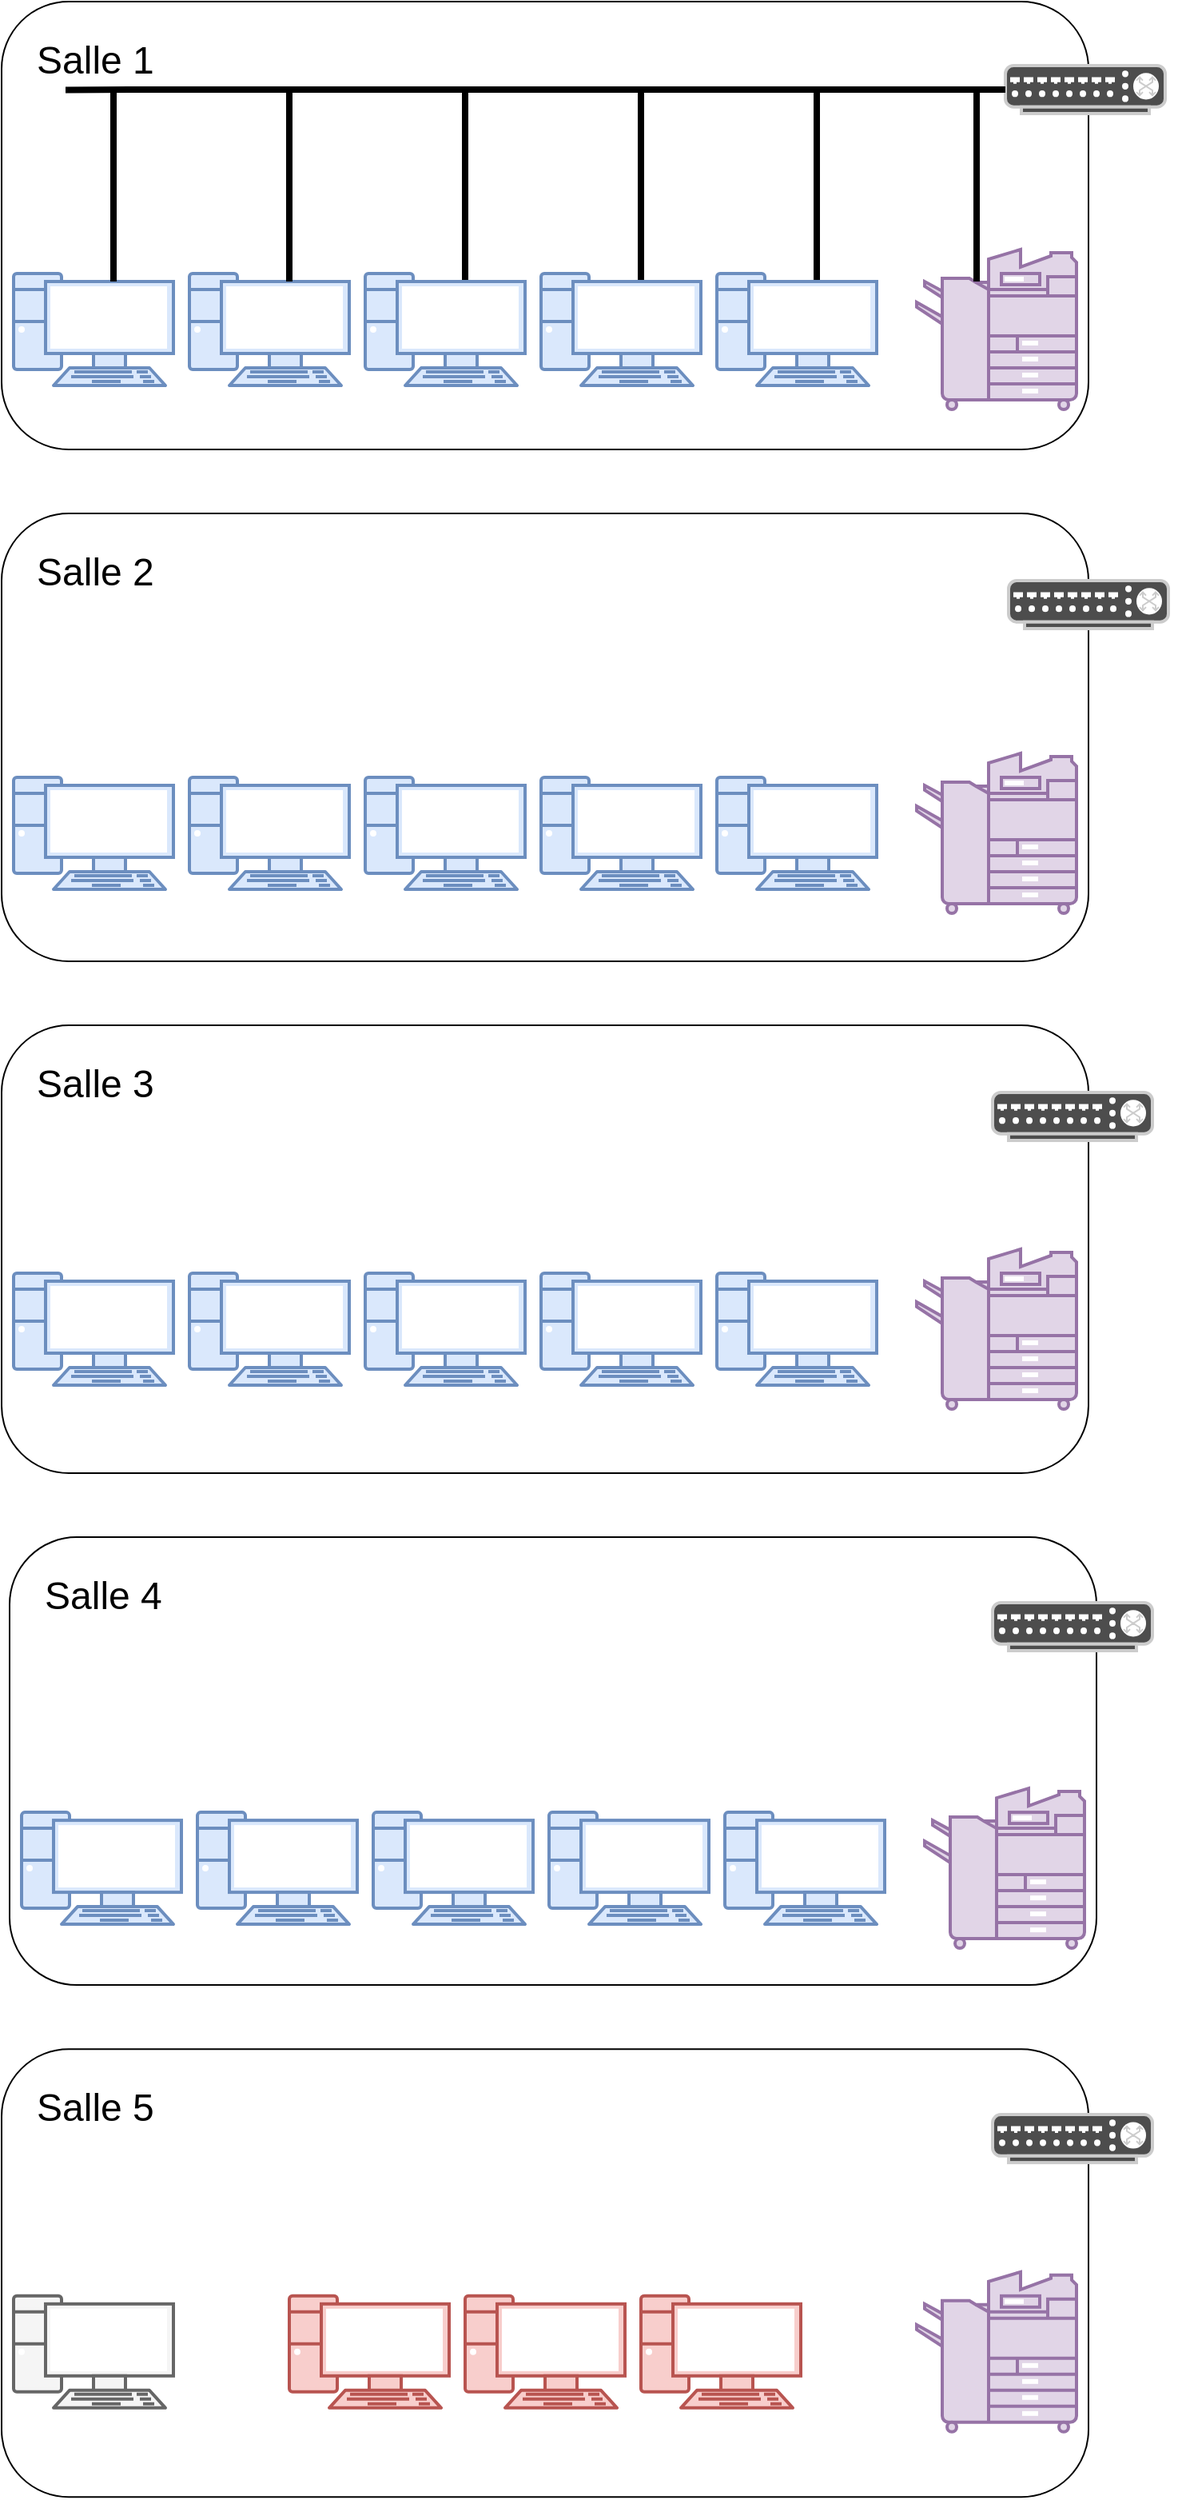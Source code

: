 <mxfile version="10.6.0" type="device"><diagram name="Page-1" id="bfe91b75-5d2c-26a0-9c1d-138518896778"><mxGraphModel dx="1162" dy="647" grid="1" gridSize="10" guides="1" tooltips="1" connect="1" arrows="1" fold="1" page="1" pageScale="1" pageWidth="1100" pageHeight="850" background="#ffffff" math="0" shadow="0"><root><mxCell id="0"/><mxCell id="1" parent="0"/><mxCell id="BqpebOsFAvOCsvci4aUj-17" value="" style="group;movable=0;resizable=0;rotatable=0;deletable=0;editable=0;connectable=0;" parent="1" vertex="1" connectable="0"><mxGeometry x="40" y="360" width="730" height="280" as="geometry"/></mxCell><mxCell id="BqpebOsFAvOCsvci4aUj-18" value="" style="rounded=1;whiteSpace=wrap;html=1;movable=0;resizable=0;rotatable=0;deletable=0;editable=0;connectable=0;" parent="BqpebOsFAvOCsvci4aUj-17" vertex="1"><mxGeometry width="680" height="280" as="geometry"/></mxCell><mxCell id="BqpebOsFAvOCsvci4aUj-19" value="&lt;div&gt;Salle 2&lt;br&gt;&lt;/div&gt;" style="text;html=1;resizable=0;points=[];autosize=1;align=left;verticalAlign=top;spacingTop=-4;fontSize=24;movable=0;rotatable=0;deletable=0;editable=0;connectable=0;" parent="BqpebOsFAvOCsvci4aUj-17" vertex="1"><mxGeometry x="20" y="20" width="90" height="30" as="geometry"/></mxCell><mxCell id="BqpebOsFAvOCsvci4aUj-45" value="" style="verticalAlign=top;verticalLabelPosition=bottom;labelPosition=center;align=center;html=1;outlineConnect=0;fillColor=#dae8fc;strokeColor=#6c8ebf;gradientDirection=north;strokeWidth=2;shape=mxgraph.networks.pc;movable=0;resizable=0;rotatable=0;deletable=0;editable=0;connectable=0;" parent="BqpebOsFAvOCsvci4aUj-17" vertex="1"><mxGeometry x="7.5" y="165" width="100" height="70" as="geometry"/></mxCell><mxCell id="BqpebOsFAvOCsvci4aUj-46" value="" style="verticalAlign=top;verticalLabelPosition=bottom;labelPosition=center;align=center;html=1;outlineConnect=0;fillColor=#dae8fc;strokeColor=#6c8ebf;gradientDirection=north;strokeWidth=2;shape=mxgraph.networks.pc;movable=0;resizable=0;rotatable=0;deletable=0;editable=0;connectable=0;" parent="BqpebOsFAvOCsvci4aUj-17" vertex="1"><mxGeometry x="117.5" y="165" width="100" height="70" as="geometry"/></mxCell><mxCell id="BqpebOsFAvOCsvci4aUj-47" value="" style="verticalAlign=top;verticalLabelPosition=bottom;labelPosition=center;align=center;html=1;outlineConnect=0;fillColor=#dae8fc;strokeColor=#6c8ebf;gradientDirection=north;strokeWidth=2;shape=mxgraph.networks.pc;movable=0;resizable=0;rotatable=0;deletable=0;editable=0;connectable=0;" parent="BqpebOsFAvOCsvci4aUj-17" vertex="1"><mxGeometry x="227.5" y="165" width="100" height="70" as="geometry"/></mxCell><mxCell id="BqpebOsFAvOCsvci4aUj-48" value="" style="verticalAlign=top;verticalLabelPosition=bottom;labelPosition=center;align=center;html=1;outlineConnect=0;fillColor=#dae8fc;strokeColor=#6c8ebf;gradientDirection=north;strokeWidth=2;shape=mxgraph.networks.pc;movable=0;resizable=0;rotatable=0;deletable=0;editable=0;connectable=0;" parent="BqpebOsFAvOCsvci4aUj-17" vertex="1"><mxGeometry x="337.5" y="165" width="100" height="70" as="geometry"/></mxCell><mxCell id="BqpebOsFAvOCsvci4aUj-49" value="" style="verticalAlign=top;verticalLabelPosition=bottom;labelPosition=center;align=center;html=1;outlineConnect=0;fillColor=#e1d5e7;strokeColor=#9673a6;gradientDirection=north;strokeWidth=2;shape=mxgraph.networks.copier;movable=0;resizable=0;rotatable=0;deletable=0;editable=0;connectable=0;" parent="BqpebOsFAvOCsvci4aUj-17" vertex="1"><mxGeometry x="572.5" y="150" width="100" height="100" as="geometry"/></mxCell><mxCell id="BqpebOsFAvOCsvci4aUj-50" value="" style="verticalAlign=top;verticalLabelPosition=bottom;labelPosition=center;align=center;html=1;outlineConnect=0;fillColor=#dae8fc;strokeColor=#6c8ebf;gradientDirection=north;strokeWidth=2;shape=mxgraph.networks.pc;movable=0;resizable=0;rotatable=0;deletable=0;editable=0;connectable=0;" parent="BqpebOsFAvOCsvci4aUj-17" vertex="1"><mxGeometry x="447.5" y="165" width="100" height="70" as="geometry"/></mxCell><mxCell id="LYfW7fOcNbmdemHLGOtp-17" value="" style="verticalAlign=top;verticalLabelPosition=bottom;labelPosition=center;align=center;html=1;outlineConnect=0;gradientDirection=north;strokeWidth=2;shape=mxgraph.networks.switch;fillColor=#4D4D4D;strokeColor=#CCCCCC;fontColor=#ffffff;" vertex="1" parent="BqpebOsFAvOCsvci4aUj-17"><mxGeometry x="630" y="42" width="100" height="30" as="geometry"/></mxCell><mxCell id="BqpebOsFAvOCsvci4aUj-29" value="" style="group;movable=0;resizable=0;rotatable=0;deletable=0;editable=0;connectable=0;" parent="1" vertex="1" connectable="0"><mxGeometry x="40" y="680" width="720" height="280" as="geometry"/></mxCell><mxCell id="BqpebOsFAvOCsvci4aUj-30" value="" style="rounded=1;whiteSpace=wrap;html=1;movable=0;resizable=0;rotatable=0;deletable=0;editable=0;connectable=0;" parent="BqpebOsFAvOCsvci4aUj-29" vertex="1"><mxGeometry width="680" height="280" as="geometry"/></mxCell><mxCell id="BqpebOsFAvOCsvci4aUj-31" value="&lt;div&gt;Salle 3&lt;br&gt;&lt;/div&gt;" style="text;html=1;resizable=0;points=[];autosize=1;align=left;verticalAlign=top;spacingTop=-4;fontSize=24;movable=0;rotatable=0;deletable=0;editable=0;connectable=0;" parent="BqpebOsFAvOCsvci4aUj-29" vertex="1"><mxGeometry x="20" y="20" width="90" height="30" as="geometry"/></mxCell><mxCell id="BqpebOsFAvOCsvci4aUj-51" value="" style="verticalAlign=top;verticalLabelPosition=bottom;labelPosition=center;align=center;html=1;outlineConnect=0;fillColor=#dae8fc;strokeColor=#6c8ebf;gradientDirection=north;strokeWidth=2;shape=mxgraph.networks.pc;movable=0;resizable=0;rotatable=0;deletable=0;editable=0;connectable=0;" parent="BqpebOsFAvOCsvci4aUj-29" vertex="1"><mxGeometry x="7.5" y="155" width="100" height="70" as="geometry"/></mxCell><mxCell id="BqpebOsFAvOCsvci4aUj-52" value="" style="verticalAlign=top;verticalLabelPosition=bottom;labelPosition=center;align=center;html=1;outlineConnect=0;fillColor=#dae8fc;strokeColor=#6c8ebf;gradientDirection=north;strokeWidth=2;shape=mxgraph.networks.pc;movable=0;resizable=0;rotatable=0;deletable=0;editable=0;connectable=0;" parent="BqpebOsFAvOCsvci4aUj-29" vertex="1"><mxGeometry x="117.5" y="155" width="100" height="70" as="geometry"/></mxCell><mxCell id="BqpebOsFAvOCsvci4aUj-53" value="" style="verticalAlign=top;verticalLabelPosition=bottom;labelPosition=center;align=center;html=1;outlineConnect=0;fillColor=#dae8fc;strokeColor=#6c8ebf;gradientDirection=north;strokeWidth=2;shape=mxgraph.networks.pc;movable=0;resizable=0;rotatable=0;deletable=0;editable=0;connectable=0;" parent="BqpebOsFAvOCsvci4aUj-29" vertex="1"><mxGeometry x="227.5" y="155" width="100" height="70" as="geometry"/></mxCell><mxCell id="BqpebOsFAvOCsvci4aUj-54" value="" style="verticalAlign=top;verticalLabelPosition=bottom;labelPosition=center;align=center;html=1;outlineConnect=0;fillColor=#dae8fc;strokeColor=#6c8ebf;gradientDirection=north;strokeWidth=2;shape=mxgraph.networks.pc;movable=0;resizable=0;rotatable=0;deletable=0;editable=0;connectable=0;" parent="BqpebOsFAvOCsvci4aUj-29" vertex="1"><mxGeometry x="337.5" y="155" width="100" height="70" as="geometry"/></mxCell><mxCell id="BqpebOsFAvOCsvci4aUj-55" value="" style="verticalAlign=top;verticalLabelPosition=bottom;labelPosition=center;align=center;html=1;outlineConnect=0;fillColor=#e1d5e7;strokeColor=#9673a6;gradientDirection=north;strokeWidth=2;shape=mxgraph.networks.copier;movable=0;resizable=0;rotatable=0;deletable=0;editable=0;connectable=0;" parent="BqpebOsFAvOCsvci4aUj-29" vertex="1"><mxGeometry x="572.5" y="140" width="100" height="100" as="geometry"/></mxCell><mxCell id="BqpebOsFAvOCsvci4aUj-56" value="" style="verticalAlign=top;verticalLabelPosition=bottom;labelPosition=center;align=center;html=1;outlineConnect=0;fillColor=#dae8fc;strokeColor=#6c8ebf;gradientDirection=north;strokeWidth=2;shape=mxgraph.networks.pc;movable=0;resizable=0;rotatable=0;deletable=0;editable=0;connectable=0;" parent="BqpebOsFAvOCsvci4aUj-29" vertex="1"><mxGeometry x="447.5" y="155" width="100" height="70" as="geometry"/></mxCell><mxCell id="LYfW7fOcNbmdemHLGOtp-6" value="" style="verticalAlign=top;verticalLabelPosition=bottom;labelPosition=center;align=center;html=1;outlineConnect=0;gradientDirection=north;strokeWidth=2;shape=mxgraph.networks.switch;fillColor=#4D4D4D;strokeColor=#CCCCCC;fontColor=#ffffff;" vertex="1" parent="BqpebOsFAvOCsvci4aUj-29"><mxGeometry x="620" y="42" width="100" height="30" as="geometry"/></mxCell><mxCell id="BqpebOsFAvOCsvci4aUj-32" value="" style="group;movable=0;resizable=0;rotatable=0;deletable=0;editable=0;connectable=0;" parent="1" vertex="1" connectable="0"><mxGeometry x="45" y="1000.059" width="730" height="280" as="geometry"/></mxCell><mxCell id="BqpebOsFAvOCsvci4aUj-33" value="" style="rounded=1;whiteSpace=wrap;html=1;movable=0;resizable=0;rotatable=0;deletable=0;editable=0;connectable=0;" parent="BqpebOsFAvOCsvci4aUj-32" vertex="1"><mxGeometry width="680" height="280" as="geometry"/></mxCell><mxCell id="BqpebOsFAvOCsvci4aUj-34" value="&lt;div&gt;Salle 4&lt;br&gt;&lt;/div&gt;" style="text;html=1;resizable=0;points=[];autosize=1;align=left;verticalAlign=top;spacingTop=-4;fontSize=24;movable=0;rotatable=0;deletable=0;editable=0;connectable=0;" parent="BqpebOsFAvOCsvci4aUj-32" vertex="1"><mxGeometry x="20" y="20" width="90" height="30" as="geometry"/></mxCell><mxCell id="BqpebOsFAvOCsvci4aUj-57" value="" style="verticalAlign=top;verticalLabelPosition=bottom;labelPosition=center;align=center;html=1;outlineConnect=0;fillColor=#dae8fc;strokeColor=#6c8ebf;gradientDirection=north;strokeWidth=2;shape=mxgraph.networks.pc;movable=0;resizable=0;rotatable=0;deletable=0;editable=0;connectable=0;" parent="BqpebOsFAvOCsvci4aUj-32" vertex="1"><mxGeometry x="7.5" y="172" width="100" height="70" as="geometry"/></mxCell><mxCell id="BqpebOsFAvOCsvci4aUj-58" value="" style="verticalAlign=top;verticalLabelPosition=bottom;labelPosition=center;align=center;html=1;outlineConnect=0;fillColor=#dae8fc;strokeColor=#6c8ebf;gradientDirection=north;strokeWidth=2;shape=mxgraph.networks.pc;movable=0;resizable=0;rotatable=0;deletable=0;editable=0;connectable=0;" parent="BqpebOsFAvOCsvci4aUj-32" vertex="1"><mxGeometry x="117.5" y="172" width="100" height="70" as="geometry"/></mxCell><mxCell id="BqpebOsFAvOCsvci4aUj-59" value="" style="verticalAlign=top;verticalLabelPosition=bottom;labelPosition=center;align=center;html=1;outlineConnect=0;fillColor=#dae8fc;strokeColor=#6c8ebf;gradientDirection=north;strokeWidth=2;shape=mxgraph.networks.pc;movable=0;resizable=0;rotatable=0;deletable=0;editable=0;connectable=0;" parent="BqpebOsFAvOCsvci4aUj-32" vertex="1"><mxGeometry x="227.5" y="172" width="100" height="70" as="geometry"/></mxCell><mxCell id="BqpebOsFAvOCsvci4aUj-60" value="" style="verticalAlign=top;verticalLabelPosition=bottom;labelPosition=center;align=center;html=1;outlineConnect=0;fillColor=#dae8fc;strokeColor=#6c8ebf;gradientDirection=north;strokeWidth=2;shape=mxgraph.networks.pc;movable=0;resizable=0;rotatable=0;deletable=0;editable=0;connectable=0;" parent="BqpebOsFAvOCsvci4aUj-32" vertex="1"><mxGeometry x="337.5" y="172" width="100" height="70" as="geometry"/></mxCell><mxCell id="BqpebOsFAvOCsvci4aUj-61" value="" style="verticalAlign=top;verticalLabelPosition=bottom;labelPosition=center;align=center;html=1;outlineConnect=0;fillColor=#e1d5e7;strokeColor=#9673a6;gradientDirection=north;strokeWidth=2;shape=mxgraph.networks.copier;movable=0;resizable=0;rotatable=0;deletable=0;editable=0;connectable=0;" parent="BqpebOsFAvOCsvci4aUj-32" vertex="1"><mxGeometry x="572.5" y="157" width="100" height="100" as="geometry"/></mxCell><mxCell id="BqpebOsFAvOCsvci4aUj-62" value="" style="verticalAlign=top;verticalLabelPosition=bottom;labelPosition=center;align=center;html=1;outlineConnect=0;fillColor=#dae8fc;strokeColor=#6c8ebf;gradientDirection=north;strokeWidth=2;shape=mxgraph.networks.pc;movable=0;resizable=0;rotatable=0;deletable=0;editable=0;connectable=0;" parent="BqpebOsFAvOCsvci4aUj-32" vertex="1"><mxGeometry x="447.5" y="172" width="100" height="70" as="geometry"/></mxCell><mxCell id="LYfW7fOcNbmdemHLGOtp-19" value="" style="verticalAlign=top;verticalLabelPosition=bottom;labelPosition=center;align=center;html=1;outlineConnect=0;gradientDirection=north;strokeWidth=2;shape=mxgraph.networks.switch;fillColor=#4D4D4D;strokeColor=#CCCCCC;fontColor=#ffffff;" vertex="1" parent="BqpebOsFAvOCsvci4aUj-32"><mxGeometry x="615" y="40.941" width="100" height="30" as="geometry"/></mxCell><mxCell id="BqpebOsFAvOCsvci4aUj-38" value="" style="group;movable=0;resizable=0;rotatable=0;deletable=0;editable=0;connectable=0;" parent="1" vertex="1" connectable="0"><mxGeometry x="40" y="1320.118" width="730" height="280" as="geometry"/></mxCell><mxCell id="BqpebOsFAvOCsvci4aUj-39" value="" style="rounded=1;whiteSpace=wrap;html=1;movable=0;resizable=0;rotatable=0;deletable=0;editable=0;connectable=0;" parent="BqpebOsFAvOCsvci4aUj-38" vertex="1"><mxGeometry width="680" height="280" as="geometry"/></mxCell><mxCell id="BqpebOsFAvOCsvci4aUj-40" value="&lt;div&gt;Salle 5&lt;br&gt;&lt;/div&gt;" style="text;html=1;resizable=0;points=[];autosize=1;align=left;verticalAlign=top;spacingTop=-4;fontSize=24;movable=0;rotatable=0;deletable=0;editable=0;connectable=0;" parent="BqpebOsFAvOCsvci4aUj-38" vertex="1"><mxGeometry x="20" y="20" width="90" height="30" as="geometry"/></mxCell><mxCell id="BqpebOsFAvOCsvci4aUj-64" value="" style="verticalAlign=top;verticalLabelPosition=bottom;labelPosition=center;align=center;html=1;outlineConnect=0;fillColor=#f5f5f5;strokeColor=#666666;gradientDirection=north;strokeWidth=2;shape=mxgraph.networks.pc;fontColor=#333333;movable=0;resizable=0;rotatable=0;deletable=0;editable=0;connectable=0;" parent="BqpebOsFAvOCsvci4aUj-38" vertex="1"><mxGeometry x="7.5" y="154.294" width="100" height="70" as="geometry"/></mxCell><mxCell id="BqpebOsFAvOCsvci4aUj-65" value="" style="verticalAlign=top;verticalLabelPosition=bottom;labelPosition=center;align=center;html=1;outlineConnect=0;fillColor=#f8cecc;strokeColor=#b85450;gradientDirection=north;strokeWidth=2;shape=mxgraph.networks.pc;movable=0;resizable=0;rotatable=0;deletable=0;editable=0;connectable=0;" parent="BqpebOsFAvOCsvci4aUj-38" vertex="1"><mxGeometry x="180" y="154.294" width="100" height="70" as="geometry"/></mxCell><mxCell id="BqpebOsFAvOCsvci4aUj-66" value="" style="verticalAlign=top;verticalLabelPosition=bottom;labelPosition=center;align=center;html=1;outlineConnect=0;fillColor=#f8cecc;strokeColor=#b85450;gradientDirection=north;strokeWidth=2;shape=mxgraph.networks.pc;movable=0;resizable=0;rotatable=0;deletable=0;editable=0;connectable=0;" parent="BqpebOsFAvOCsvci4aUj-38" vertex="1"><mxGeometry x="290" y="154.294" width="100" height="70" as="geometry"/></mxCell><mxCell id="BqpebOsFAvOCsvci4aUj-67" value="" style="verticalAlign=top;verticalLabelPosition=bottom;labelPosition=center;align=center;html=1;outlineConnect=0;fillColor=#f8cecc;strokeColor=#b85450;gradientDirection=north;strokeWidth=2;shape=mxgraph.networks.pc;movable=0;resizable=0;rotatable=0;deletable=0;editable=0;connectable=0;" parent="BqpebOsFAvOCsvci4aUj-38" vertex="1"><mxGeometry x="400" y="154.294" width="100" height="70" as="geometry"/></mxCell><mxCell id="BqpebOsFAvOCsvci4aUj-68" value="" style="verticalAlign=top;verticalLabelPosition=bottom;labelPosition=center;align=center;html=1;outlineConnect=0;fillColor=#e1d5e7;strokeColor=#9673a6;gradientDirection=north;strokeWidth=2;shape=mxgraph.networks.copier;movable=0;resizable=0;rotatable=0;deletable=0;editable=0;connectable=0;" parent="BqpebOsFAvOCsvci4aUj-38" vertex="1"><mxGeometry x="572.5" y="139.294" width="100" height="100" as="geometry"/></mxCell><mxCell id="LYfW7fOcNbmdemHLGOtp-20" value="" style="verticalAlign=top;verticalLabelPosition=bottom;labelPosition=center;align=center;html=1;outlineConnect=0;gradientDirection=north;strokeWidth=2;shape=mxgraph.networks.switch;fillColor=#4D4D4D;strokeColor=#CCCCCC;fontColor=#ffffff;" vertex="1" parent="BqpebOsFAvOCsvci4aUj-38"><mxGeometry x="620" y="40.941" width="100" height="30" as="geometry"/></mxCell><mxCell id="BqpebOsFAvOCsvci4aUj-42" value="" style="group;movable=0;resizable=0;rotatable=0;deletable=0;editable=0;connectable=0;" parent="1" vertex="1" connectable="0"><mxGeometry x="40" y="40" width="680" height="280" as="geometry"/></mxCell><mxCell id="BqpebOsFAvOCsvci4aUj-12" value="" style="group;movable=0;resizable=0;rotatable=0;deletable=0;editable=0;connectable=0;" parent="BqpebOsFAvOCsvci4aUj-42" vertex="1" connectable="0"><mxGeometry width="728" height="280" as="geometry"/></mxCell><mxCell id="BqpebOsFAvOCsvci4aUj-2" value="" style="rounded=1;whiteSpace=wrap;html=1;movable=0;resizable=0;rotatable=0;deletable=0;editable=0;connectable=0;" parent="BqpebOsFAvOCsvci4aUj-12" vertex="1"><mxGeometry width="680" height="280" as="geometry"/></mxCell><mxCell id="BqpebOsFAvOCsvci4aUj-11" value="&lt;div&gt;Salle 1&lt;/div&gt;" style="text;html=1;resizable=0;points=[];autosize=1;align=left;verticalAlign=top;spacingTop=-4;fontSize=24;movable=0;rotatable=0;deletable=0;editable=0;connectable=0;" parent="BqpebOsFAvOCsvci4aUj-12" vertex="1"><mxGeometry x="20" y="20" width="90" height="30" as="geometry"/></mxCell><mxCell id="BqpebOsFAvOCsvci4aUj-3" value="" style="verticalAlign=top;verticalLabelPosition=bottom;labelPosition=center;align=center;html=1;outlineConnect=0;fillColor=#dae8fc;strokeColor=#6c8ebf;gradientDirection=north;strokeWidth=2;shape=mxgraph.networks.pc;movable=0;resizable=0;rotatable=0;deletable=0;editable=0;connectable=0;" parent="BqpebOsFAvOCsvci4aUj-12" vertex="1"><mxGeometry x="7.5" y="170" width="100" height="70" as="geometry"/></mxCell><mxCell id="BqpebOsFAvOCsvci4aUj-4" value="" style="verticalAlign=top;verticalLabelPosition=bottom;labelPosition=center;align=center;html=1;outlineConnect=0;fillColor=#dae8fc;strokeColor=#6c8ebf;gradientDirection=north;strokeWidth=2;shape=mxgraph.networks.pc;movable=0;resizable=0;rotatable=0;deletable=0;editable=0;connectable=0;" parent="BqpebOsFAvOCsvci4aUj-12" vertex="1"><mxGeometry x="117.5" y="170" width="100" height="70" as="geometry"/></mxCell><mxCell id="BqpebOsFAvOCsvci4aUj-5" value="" style="verticalAlign=top;verticalLabelPosition=bottom;labelPosition=center;align=center;html=1;outlineConnect=0;fillColor=#dae8fc;strokeColor=#6c8ebf;gradientDirection=north;strokeWidth=2;shape=mxgraph.networks.pc;movable=0;resizable=0;rotatable=0;deletable=0;editable=0;connectable=0;" parent="BqpebOsFAvOCsvci4aUj-12" vertex="1"><mxGeometry x="227.5" y="170" width="100" height="70" as="geometry"/></mxCell><mxCell id="BqpebOsFAvOCsvci4aUj-6" value="" style="verticalAlign=top;verticalLabelPosition=bottom;labelPosition=center;align=center;html=1;outlineConnect=0;fillColor=#dae8fc;strokeColor=#6c8ebf;gradientDirection=north;strokeWidth=2;shape=mxgraph.networks.pc;movable=0;resizable=0;rotatable=0;deletable=0;editable=0;connectable=0;" parent="BqpebOsFAvOCsvci4aUj-12" vertex="1"><mxGeometry x="337.5" y="170" width="100" height="70" as="geometry"/></mxCell><mxCell id="BqpebOsFAvOCsvci4aUj-41" value="" style="verticalAlign=top;verticalLabelPosition=bottom;labelPosition=center;align=center;html=1;outlineConnect=0;fillColor=#e1d5e7;strokeColor=#9673a6;gradientDirection=north;strokeWidth=2;shape=mxgraph.networks.copier;movable=0;resizable=0;rotatable=0;deletable=0;editable=0;connectable=0;" parent="BqpebOsFAvOCsvci4aUj-12" vertex="1"><mxGeometry x="572.5" y="155" width="100" height="100" as="geometry"/></mxCell><mxCell id="BqpebOsFAvOCsvci4aUj-44" value="" style="verticalAlign=top;verticalLabelPosition=bottom;labelPosition=center;align=center;html=1;outlineConnect=0;fillColor=#dae8fc;strokeColor=#6c8ebf;gradientDirection=north;strokeWidth=2;shape=mxgraph.networks.pc;movable=0;resizable=0;rotatable=0;deletable=0;editable=0;connectable=0;" parent="BqpebOsFAvOCsvci4aUj-12" vertex="1"><mxGeometry x="447.5" y="170" width="100" height="70" as="geometry"/></mxCell><mxCell id="LYfW7fOcNbmdemHLGOtp-18" value="" style="verticalAlign=top;verticalLabelPosition=bottom;labelPosition=center;align=center;html=1;outlineConnect=0;gradientDirection=north;strokeWidth=2;shape=mxgraph.networks.switch;fillColor=#4D4D4D;strokeColor=#CCCCCC;fontColor=#ffffff;" vertex="1" parent="BqpebOsFAvOCsvci4aUj-12"><mxGeometry x="628" y="40" width="100" height="30" as="geometry"/></mxCell><mxCell id="LYfW7fOcNbmdemHLGOtp-24" value="" style="endArrow=none;html=1;strokeWidth=4;" edge="1" parent="BqpebOsFAvOCsvci4aUj-12"><mxGeometry width="50" height="50" relative="1" as="geometry"><mxPoint x="510" y="174" as="sourcePoint"/><mxPoint x="510" y="54" as="targetPoint"/></mxGeometry></mxCell><mxCell id="LYfW7fOcNbmdemHLGOtp-30" value="" style="endArrow=none;html=1;strokeWidth=4;" edge="1" parent="BqpebOsFAvOCsvci4aUj-12"><mxGeometry width="50" height="50" relative="1" as="geometry"><mxPoint x="610" y="175" as="sourcePoint"/><mxPoint x="610" y="55" as="targetPoint"/></mxGeometry></mxCell><mxCell id="LYfW7fOcNbmdemHLGOtp-31" value="" style="endArrow=none;html=1;strokeWidth=4;" edge="1" parent="BqpebOsFAvOCsvci4aUj-12"><mxGeometry width="50" height="50" relative="1" as="geometry"><mxPoint x="400" y="174" as="sourcePoint"/><mxPoint x="400" y="54" as="targetPoint"/></mxGeometry></mxCell><mxCell id="LYfW7fOcNbmdemHLGOtp-32" value="" style="endArrow=none;html=1;strokeWidth=4;" edge="1" parent="BqpebOsFAvOCsvci4aUj-12"><mxGeometry width="50" height="50" relative="1" as="geometry"><mxPoint x="290" y="174" as="sourcePoint"/><mxPoint x="290" y="54" as="targetPoint"/></mxGeometry></mxCell><mxCell id="LYfW7fOcNbmdemHLGOtp-33" value="" style="endArrow=none;html=1;strokeWidth=4;" edge="1" parent="BqpebOsFAvOCsvci4aUj-12"><mxGeometry width="50" height="50" relative="1" as="geometry"><mxPoint x="180" y="175" as="sourcePoint"/><mxPoint x="180" y="55" as="targetPoint"/></mxGeometry></mxCell><mxCell id="LYfW7fOcNbmdemHLGOtp-34" value="" style="endArrow=none;html=1;strokeWidth=4;" edge="1" parent="BqpebOsFAvOCsvci4aUj-12"><mxGeometry width="50" height="50" relative="1" as="geometry"><mxPoint x="70" y="175" as="sourcePoint"/><mxPoint x="70" y="55" as="targetPoint"/></mxGeometry></mxCell><mxCell id="LYfW7fOcNbmdemHLGOtp-22" style="edgeStyle=orthogonalEdgeStyle;rounded=0;orthogonalLoop=1;jettySize=auto;html=1;exitX=0;exitY=0.5;exitDx=0;exitDy=0;exitPerimeter=0;strokeWidth=4;endArrow=none;endFill=0;" edge="1" parent="1" source="LYfW7fOcNbmdemHLGOtp-18"><mxGeometry relative="1" as="geometry"><mxPoint x="80" y="95.235" as="targetPoint"/><Array as="points"><mxPoint x="120" y="95"/><mxPoint x="120" y="95"/></Array></mxGeometry></mxCell></root></mxGraphModel></diagram></mxfile>